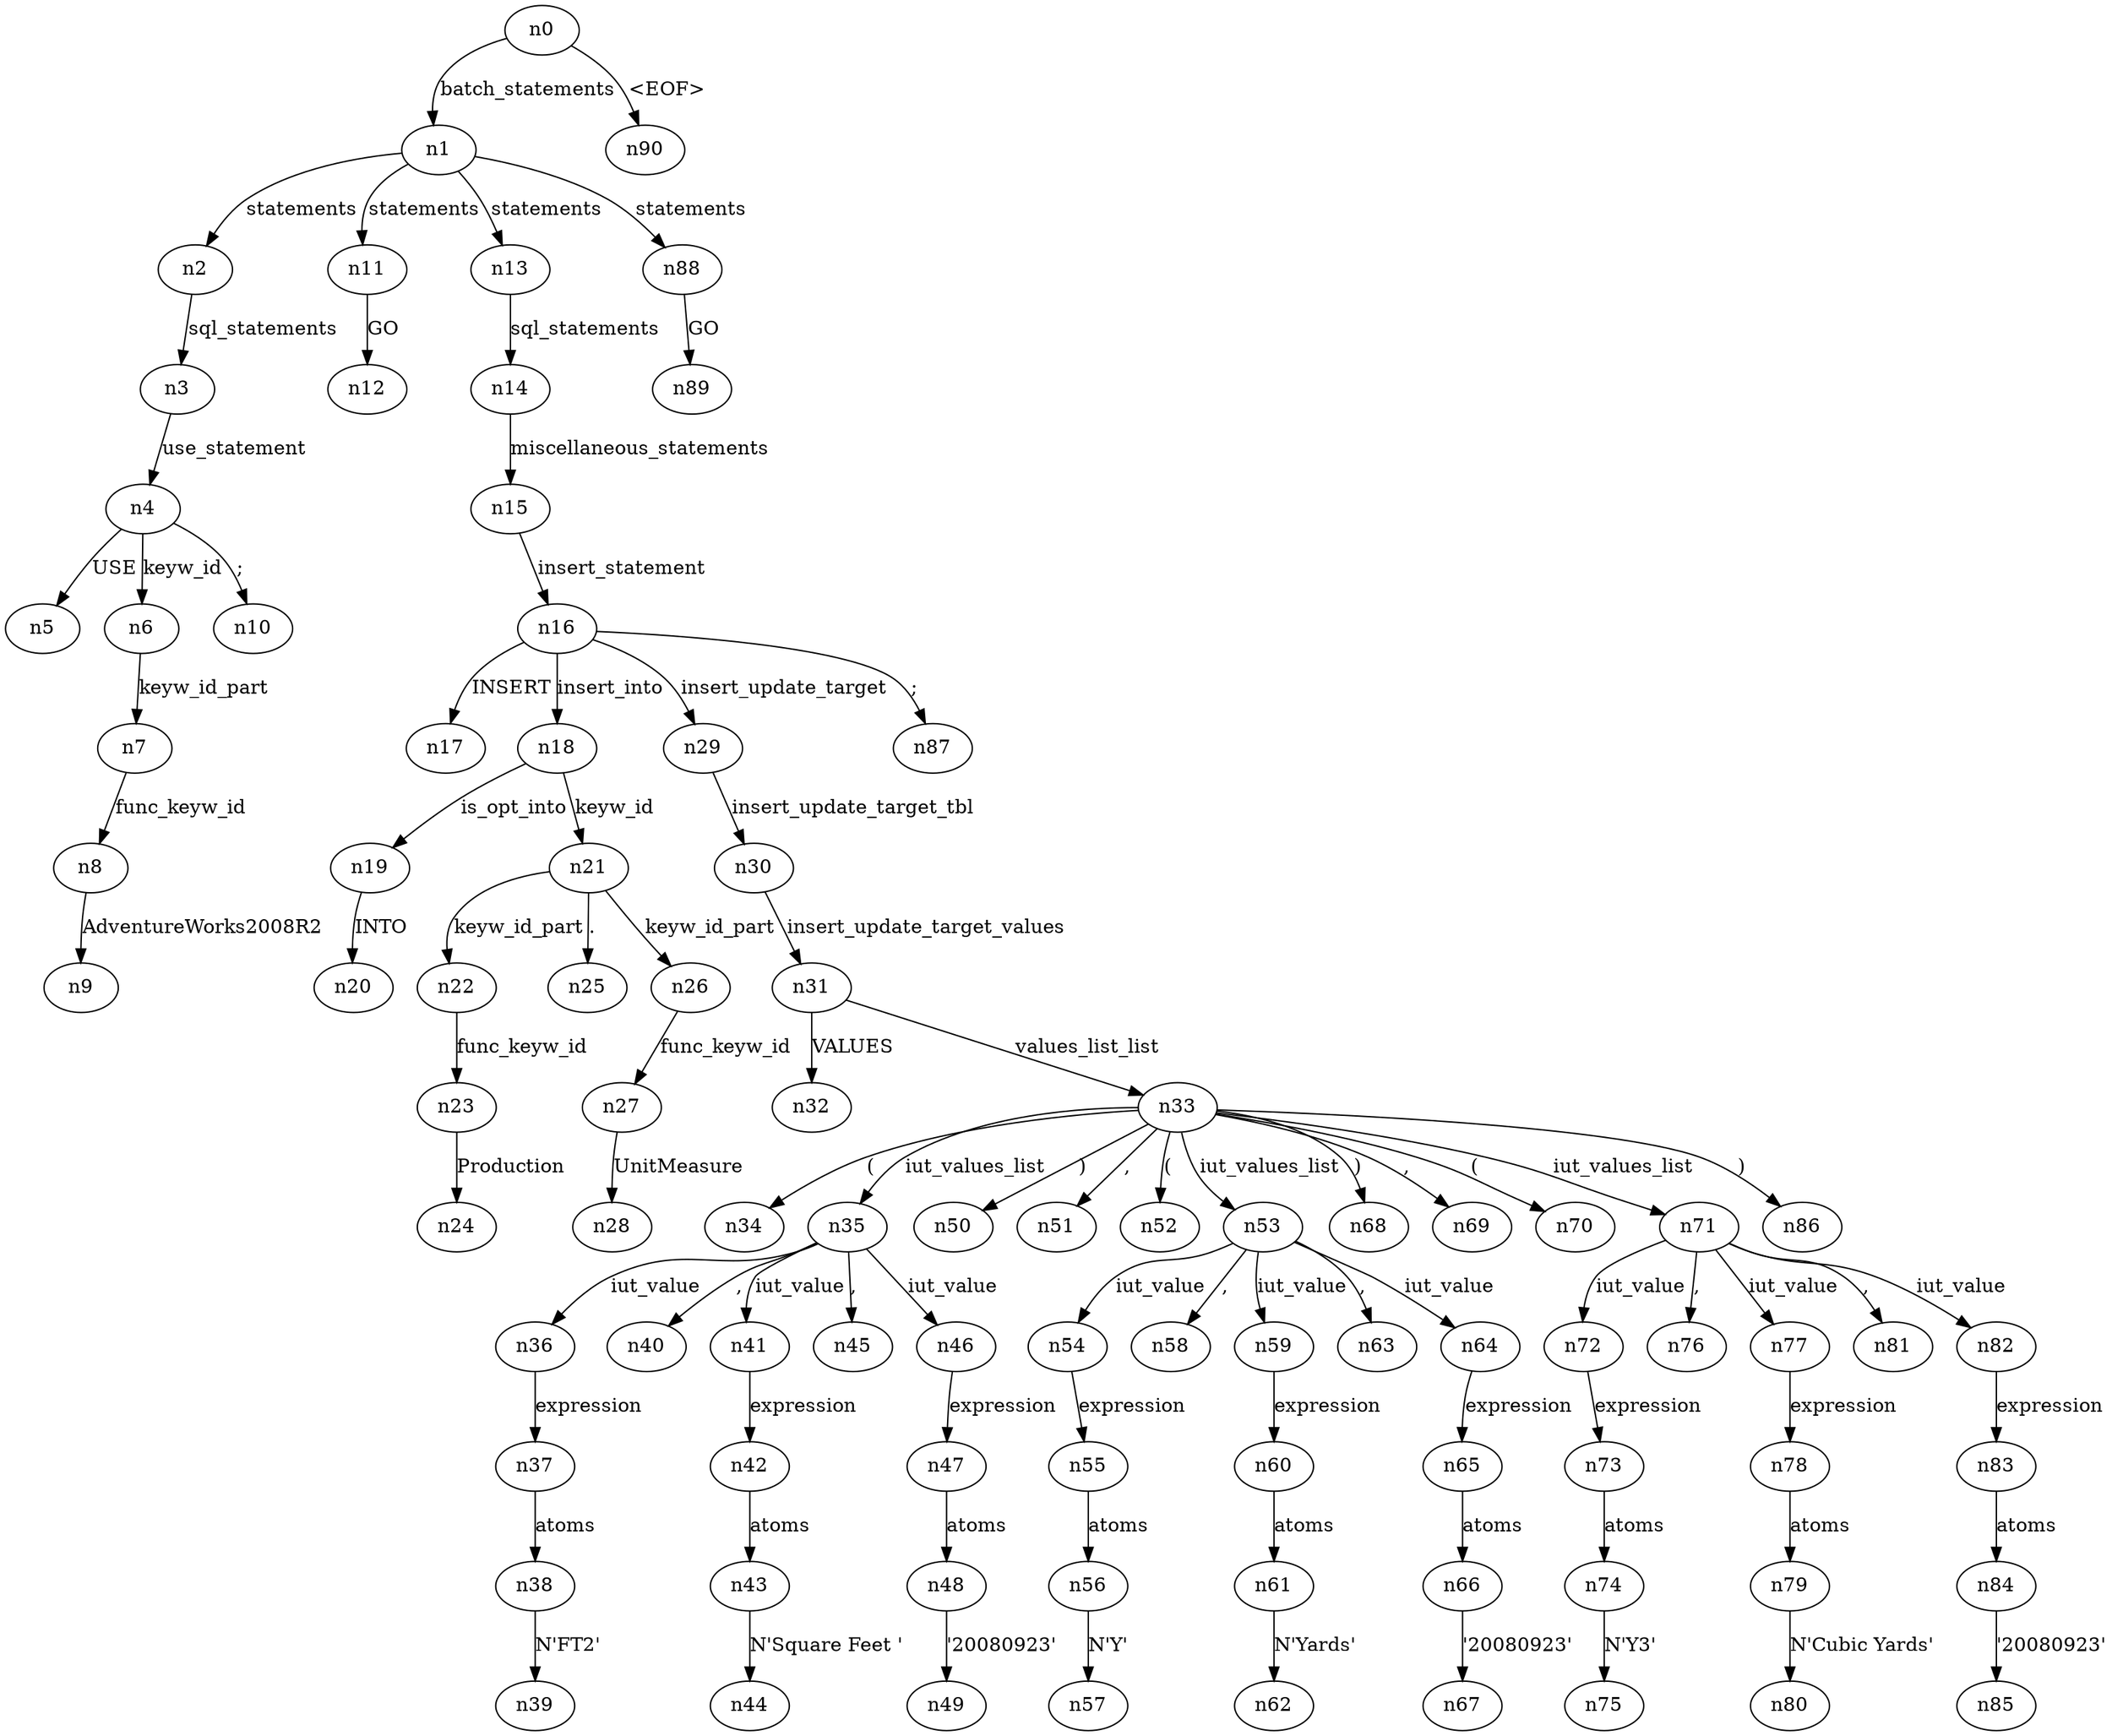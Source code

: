digraph ParseTree {
  n0 -> n1 [label="batch_statements"];
  n1 -> n2 [label="statements"];
  n2 -> n3 [label="sql_statements"];
  n3 -> n4 [label="use_statement"];
  n4 -> n5 [label="USE"];
  n4 -> n6 [label="keyw_id"];
  n6 -> n7 [label="keyw_id_part"];
  n7 -> n8 [label="func_keyw_id"];
  n8 -> n9 [label="AdventureWorks2008R2"];
  n4 -> n10 [label=";"];
  n1 -> n11 [label="statements"];
  n11 -> n12 [label="GO"];
  n1 -> n13 [label="statements"];
  n13 -> n14 [label="sql_statements"];
  n14 -> n15 [label="miscellaneous_statements"];
  n15 -> n16 [label="insert_statement"];
  n16 -> n17 [label="INSERT"];
  n16 -> n18 [label="insert_into"];
  n18 -> n19 [label="is_opt_into"];
  n19 -> n20 [label="INTO"];
  n18 -> n21 [label="keyw_id"];
  n21 -> n22 [label="keyw_id_part"];
  n22 -> n23 [label="func_keyw_id"];
  n23 -> n24 [label="Production"];
  n21 -> n25 [label="."];
  n21 -> n26 [label="keyw_id_part"];
  n26 -> n27 [label="func_keyw_id"];
  n27 -> n28 [label="UnitMeasure"];
  n16 -> n29 [label="insert_update_target"];
  n29 -> n30 [label="insert_update_target_tbl"];
  n30 -> n31 [label="insert_update_target_values"];
  n31 -> n32 [label="VALUES"];
  n31 -> n33 [label="values_list_list"];
  n33 -> n34 [label="("];
  n33 -> n35 [label="iut_values_list"];
  n35 -> n36 [label="iut_value"];
  n36 -> n37 [label="expression"];
  n37 -> n38 [label="atoms"];
  n38 -> n39 [label="N'FT2'"];
  n35 -> n40 [label=","];
  n35 -> n41 [label="iut_value"];
  n41 -> n42 [label="expression"];
  n42 -> n43 [label="atoms"];
  n43 -> n44 [label="N'Square Feet '"];
  n35 -> n45 [label=","];
  n35 -> n46 [label="iut_value"];
  n46 -> n47 [label="expression"];
  n47 -> n48 [label="atoms"];
  n48 -> n49 [label="'20080923'"];
  n33 -> n50 [label=")"];
  n33 -> n51 [label=","];
  n33 -> n52 [label="("];
  n33 -> n53 [label="iut_values_list"];
  n53 -> n54 [label="iut_value"];
  n54 -> n55 [label="expression"];
  n55 -> n56 [label="atoms"];
  n56 -> n57 [label="N'Y'"];
  n53 -> n58 [label=","];
  n53 -> n59 [label="iut_value"];
  n59 -> n60 [label="expression"];
  n60 -> n61 [label="atoms"];
  n61 -> n62 [label="N'Yards'"];
  n53 -> n63 [label=","];
  n53 -> n64 [label="iut_value"];
  n64 -> n65 [label="expression"];
  n65 -> n66 [label="atoms"];
  n66 -> n67 [label="'20080923'"];
  n33 -> n68 [label=")"];
  n33 -> n69 [label=","];
  n33 -> n70 [label="("];
  n33 -> n71 [label="iut_values_list"];
  n71 -> n72 [label="iut_value"];
  n72 -> n73 [label="expression"];
  n73 -> n74 [label="atoms"];
  n74 -> n75 [label="N'Y3'"];
  n71 -> n76 [label=","];
  n71 -> n77 [label="iut_value"];
  n77 -> n78 [label="expression"];
  n78 -> n79 [label="atoms"];
  n79 -> n80 [label="N'Cubic Yards'"];
  n71 -> n81 [label=","];
  n71 -> n82 [label="iut_value"];
  n82 -> n83 [label="expression"];
  n83 -> n84 [label="atoms"];
  n84 -> n85 [label="'20080923'"];
  n33 -> n86 [label=")"];
  n16 -> n87 [label=";"];
  n1 -> n88 [label="statements"];
  n88 -> n89 [label="GO"];
  n0 -> n90 [label="<EOF>"];
}